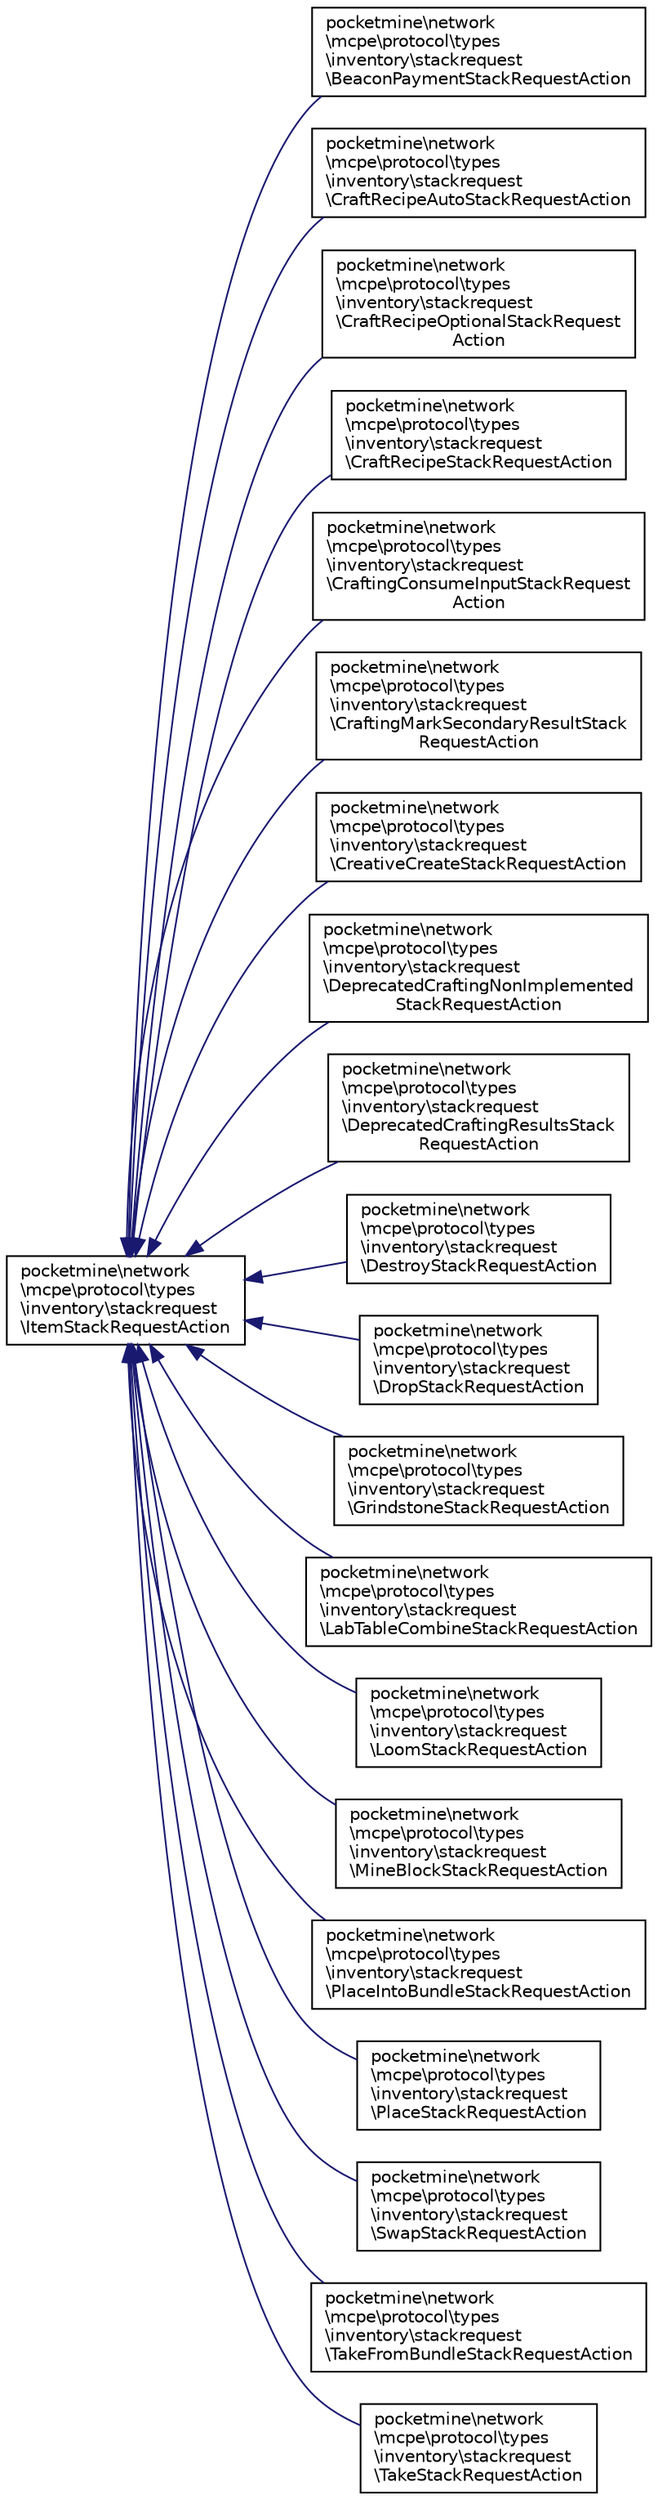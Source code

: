 digraph "Graphical Class Hierarchy"
{
 // INTERACTIVE_SVG=YES
 // LATEX_PDF_SIZE
  edge [fontname="Helvetica",fontsize="10",labelfontname="Helvetica",labelfontsize="10"];
  node [fontname="Helvetica",fontsize="10",shape=record];
  rankdir="LR";
  Node0 [label="pocketmine\\network\l\\mcpe\\protocol\\types\l\\inventory\\stackrequest\l\\ItemStackRequestAction",height=0.2,width=0.4,color="black", fillcolor="white", style="filled",URL="$d8/d3b/classpocketmine_1_1network_1_1mcpe_1_1protocol_1_1types_1_1inventory_1_1stackrequest_1_1_item_stack_request_action.html",tooltip=" "];
  Node0 -> Node1 [dir="back",color="midnightblue",fontsize="10",style="solid",fontname="Helvetica"];
  Node1 [label="pocketmine\\network\l\\mcpe\\protocol\\types\l\\inventory\\stackrequest\l\\BeaconPaymentStackRequestAction",height=0.2,width=0.4,color="black", fillcolor="white", style="filled",URL="$d8/d1d/classpocketmine_1_1network_1_1mcpe_1_1protocol_1_1types_1_1inventory_1_1stackrequest_1_1_beacon_payment_stack_request_action.html",tooltip=" "];
  Node0 -> Node2 [dir="back",color="midnightblue",fontsize="10",style="solid",fontname="Helvetica"];
  Node2 [label="pocketmine\\network\l\\mcpe\\protocol\\types\l\\inventory\\stackrequest\l\\CraftRecipeAutoStackRequestAction",height=0.2,width=0.4,color="black", fillcolor="white", style="filled",URL="$de/d59/classpocketmine_1_1network_1_1mcpe_1_1protocol_1_1types_1_1inventory_1_1stackrequest_1_1_craft_recipe_auto_stack_request_action.html",tooltip=" "];
  Node0 -> Node3 [dir="back",color="midnightblue",fontsize="10",style="solid",fontname="Helvetica"];
  Node3 [label="pocketmine\\network\l\\mcpe\\protocol\\types\l\\inventory\\stackrequest\l\\CraftRecipeOptionalStackRequest\lAction",height=0.2,width=0.4,color="black", fillcolor="white", style="filled",URL="$d5/dce/classpocketmine_1_1network_1_1mcpe_1_1protocol_1_1types_1_1inventory_1_1stackrequest_1_1_craft_rf367e63daecf08c070ac15ec98918954.html",tooltip=" "];
  Node0 -> Node4 [dir="back",color="midnightblue",fontsize="10",style="solid",fontname="Helvetica"];
  Node4 [label="pocketmine\\network\l\\mcpe\\protocol\\types\l\\inventory\\stackrequest\l\\CraftRecipeStackRequestAction",height=0.2,width=0.4,color="black", fillcolor="white", style="filled",URL="$dc/df5/classpocketmine_1_1network_1_1mcpe_1_1protocol_1_1types_1_1inventory_1_1stackrequest_1_1_craft_recipe_stack_request_action.html",tooltip=" "];
  Node0 -> Node5 [dir="back",color="midnightblue",fontsize="10",style="solid",fontname="Helvetica"];
  Node5 [label="pocketmine\\network\l\\mcpe\\protocol\\types\l\\inventory\\stackrequest\l\\CraftingConsumeInputStackRequest\lAction",height=0.2,width=0.4,color="black", fillcolor="white", style="filled",URL="$dd/d53/classpocketmine_1_1network_1_1mcpe_1_1protocol_1_1types_1_1inventory_1_1stackrequest_1_1_craftin1edcfa9979fc5d75a39cf9f773292cdc.html",tooltip=" "];
  Node0 -> Node6 [dir="back",color="midnightblue",fontsize="10",style="solid",fontname="Helvetica"];
  Node6 [label="pocketmine\\network\l\\mcpe\\protocol\\types\l\\inventory\\stackrequest\l\\CraftingMarkSecondaryResultStack\lRequestAction",height=0.2,width=0.4,color="black", fillcolor="white", style="filled",URL="$da/d0b/classpocketmine_1_1network_1_1mcpe_1_1protocol_1_1types_1_1inventory_1_1stackrequest_1_1_craftine73260c2466389209c6775ffd2e2cd69.html",tooltip=" "];
  Node0 -> Node7 [dir="back",color="midnightblue",fontsize="10",style="solid",fontname="Helvetica"];
  Node7 [label="pocketmine\\network\l\\mcpe\\protocol\\types\l\\inventory\\stackrequest\l\\CreativeCreateStackRequestAction",height=0.2,width=0.4,color="black", fillcolor="white", style="filled",URL="$d7/da4/classpocketmine_1_1network_1_1mcpe_1_1protocol_1_1types_1_1inventory_1_1stackrequest_1_1_creative_create_stack_request_action.html",tooltip=" "];
  Node0 -> Node8 [dir="back",color="midnightblue",fontsize="10",style="solid",fontname="Helvetica"];
  Node8 [label="pocketmine\\network\l\\mcpe\\protocol\\types\l\\inventory\\stackrequest\l\\DeprecatedCraftingNonImplemented\lStackRequestAction",height=0.2,width=0.4,color="black", fillcolor="white", style="filled",URL="$d0/d0c/classpocketmine_1_1network_1_1mcpe_1_1protocol_1_1types_1_1inventory_1_1stackrequest_1_1_deprecaefa0492a6ebcaf5ef294483e9302a020.html",tooltip=" "];
  Node0 -> Node9 [dir="back",color="midnightblue",fontsize="10",style="solid",fontname="Helvetica"];
  Node9 [label="pocketmine\\network\l\\mcpe\\protocol\\types\l\\inventory\\stackrequest\l\\DeprecatedCraftingResultsStack\lRequestAction",height=0.2,width=0.4,color="black", fillcolor="white", style="filled",URL="$dc/d31/classpocketmine_1_1network_1_1mcpe_1_1protocol_1_1types_1_1inventory_1_1stackrequest_1_1_depreca2d8988f2c81b79d79999716180585eb5.html",tooltip=" "];
  Node0 -> Node10 [dir="back",color="midnightblue",fontsize="10",style="solid",fontname="Helvetica"];
  Node10 [label="pocketmine\\network\l\\mcpe\\protocol\\types\l\\inventory\\stackrequest\l\\DestroyStackRequestAction",height=0.2,width=0.4,color="black", fillcolor="white", style="filled",URL="$d1/dd5/classpocketmine_1_1network_1_1mcpe_1_1protocol_1_1types_1_1inventory_1_1stackrequest_1_1_destroy_stack_request_action.html",tooltip=" "];
  Node0 -> Node11 [dir="back",color="midnightblue",fontsize="10",style="solid",fontname="Helvetica"];
  Node11 [label="pocketmine\\network\l\\mcpe\\protocol\\types\l\\inventory\\stackrequest\l\\DropStackRequestAction",height=0.2,width=0.4,color="black", fillcolor="white", style="filled",URL="$d8/d13/classpocketmine_1_1network_1_1mcpe_1_1protocol_1_1types_1_1inventory_1_1stackrequest_1_1_drop_stack_request_action.html",tooltip=" "];
  Node0 -> Node12 [dir="back",color="midnightblue",fontsize="10",style="solid",fontname="Helvetica"];
  Node12 [label="pocketmine\\network\l\\mcpe\\protocol\\types\l\\inventory\\stackrequest\l\\GrindstoneStackRequestAction",height=0.2,width=0.4,color="black", fillcolor="white", style="filled",URL="$d3/ddc/classpocketmine_1_1network_1_1mcpe_1_1protocol_1_1types_1_1inventory_1_1stackrequest_1_1_grindstone_stack_request_action.html",tooltip=" "];
  Node0 -> Node13 [dir="back",color="midnightblue",fontsize="10",style="solid",fontname="Helvetica"];
  Node13 [label="pocketmine\\network\l\\mcpe\\protocol\\types\l\\inventory\\stackrequest\l\\LabTableCombineStackRequestAction",height=0.2,width=0.4,color="black", fillcolor="white", style="filled",URL="$d0/d9f/classpocketmine_1_1network_1_1mcpe_1_1protocol_1_1types_1_1inventory_1_1stackrequest_1_1_lab_table_combine_stack_request_action.html",tooltip=" "];
  Node0 -> Node14 [dir="back",color="midnightblue",fontsize="10",style="solid",fontname="Helvetica"];
  Node14 [label="pocketmine\\network\l\\mcpe\\protocol\\types\l\\inventory\\stackrequest\l\\LoomStackRequestAction",height=0.2,width=0.4,color="black", fillcolor="white", style="filled",URL="$d6/d9a/classpocketmine_1_1network_1_1mcpe_1_1protocol_1_1types_1_1inventory_1_1stackrequest_1_1_loom_stack_request_action.html",tooltip=" "];
  Node0 -> Node15 [dir="back",color="midnightblue",fontsize="10",style="solid",fontname="Helvetica"];
  Node15 [label="pocketmine\\network\l\\mcpe\\protocol\\types\l\\inventory\\stackrequest\l\\MineBlockStackRequestAction",height=0.2,width=0.4,color="black", fillcolor="white", style="filled",URL="$de/d4a/classpocketmine_1_1network_1_1mcpe_1_1protocol_1_1types_1_1inventory_1_1stackrequest_1_1_mine_block_stack_request_action.html",tooltip=" "];
  Node0 -> Node16 [dir="back",color="midnightblue",fontsize="10",style="solid",fontname="Helvetica"];
  Node16 [label="pocketmine\\network\l\\mcpe\\protocol\\types\l\\inventory\\stackrequest\l\\PlaceIntoBundleStackRequestAction",height=0.2,width=0.4,color="black", fillcolor="white", style="filled",URL="$d2/d46/classpocketmine_1_1network_1_1mcpe_1_1protocol_1_1types_1_1inventory_1_1stackrequest_1_1_place_into_bundle_stack_request_action.html",tooltip=" "];
  Node0 -> Node17 [dir="back",color="midnightblue",fontsize="10",style="solid",fontname="Helvetica"];
  Node17 [label="pocketmine\\network\l\\mcpe\\protocol\\types\l\\inventory\\stackrequest\l\\PlaceStackRequestAction",height=0.2,width=0.4,color="black", fillcolor="white", style="filled",URL="$d5/dbc/classpocketmine_1_1network_1_1mcpe_1_1protocol_1_1types_1_1inventory_1_1stackrequest_1_1_place_stack_request_action.html",tooltip=" "];
  Node0 -> Node18 [dir="back",color="midnightblue",fontsize="10",style="solid",fontname="Helvetica"];
  Node18 [label="pocketmine\\network\l\\mcpe\\protocol\\types\l\\inventory\\stackrequest\l\\SwapStackRequestAction",height=0.2,width=0.4,color="black", fillcolor="white", style="filled",URL="$de/db2/classpocketmine_1_1network_1_1mcpe_1_1protocol_1_1types_1_1inventory_1_1stackrequest_1_1_swap_stack_request_action.html",tooltip=" "];
  Node0 -> Node19 [dir="back",color="midnightblue",fontsize="10",style="solid",fontname="Helvetica"];
  Node19 [label="pocketmine\\network\l\\mcpe\\protocol\\types\l\\inventory\\stackrequest\l\\TakeFromBundleStackRequestAction",height=0.2,width=0.4,color="black", fillcolor="white", style="filled",URL="$d1/d50/classpocketmine_1_1network_1_1mcpe_1_1protocol_1_1types_1_1inventory_1_1stackrequest_1_1_take_from_bundle_stack_request_action.html",tooltip=" "];
  Node0 -> Node20 [dir="back",color="midnightblue",fontsize="10",style="solid",fontname="Helvetica"];
  Node20 [label="pocketmine\\network\l\\mcpe\\protocol\\types\l\\inventory\\stackrequest\l\\TakeStackRequestAction",height=0.2,width=0.4,color="black", fillcolor="white", style="filled",URL="$d6/dbd/classpocketmine_1_1network_1_1mcpe_1_1protocol_1_1types_1_1inventory_1_1stackrequest_1_1_take_stack_request_action.html",tooltip=" "];
}
